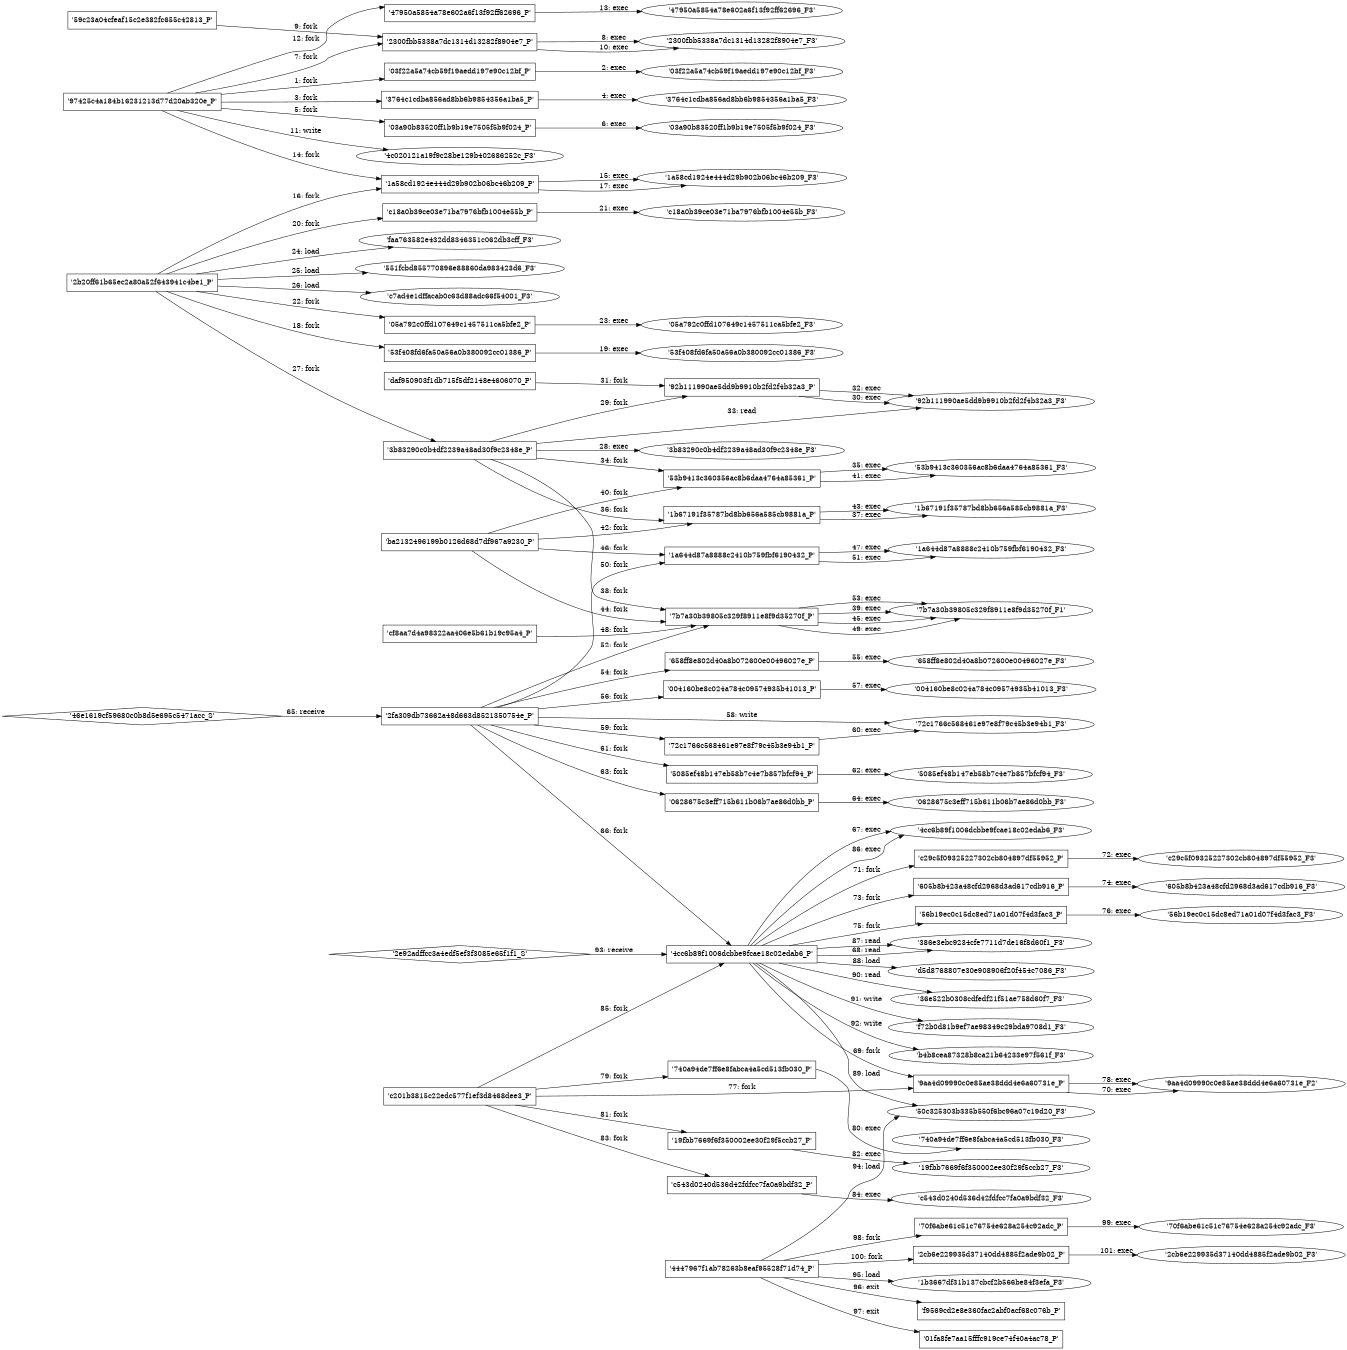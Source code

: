 digraph "D:\Learning\Paper\apt\基于CTI的攻击预警\Dataset\攻击图\ASGfromALLCTI\Hunting for LoLBins.dot" {
rankdir="LR"
size="9"
fixedsize="false"
splines="true"
nodesep=0.3
ranksep=0
fontsize=10
overlap="scalexy"
engine= "neato"
	"'97425c4a184b16231213d77d20ab320e_P'" [node_type=Process shape=box]
	"'03f22a5a74cb59f19aedd197e90c12bf_P'" [node_type=Process shape=box]
	"'97425c4a184b16231213d77d20ab320e_P'" -> "'03f22a5a74cb59f19aedd197e90c12bf_P'" [label="1: fork"]
	"'03f22a5a74cb59f19aedd197e90c12bf_P'" [node_type=Process shape=box]
	"'03f22a5a74cb59f19aedd197e90c12bf_F3'" [node_type=File shape=ellipse]
	"'03f22a5a74cb59f19aedd197e90c12bf_P'" -> "'03f22a5a74cb59f19aedd197e90c12bf_F3'" [label="2: exec"]
	"'97425c4a184b16231213d77d20ab320e_P'" [node_type=Process shape=box]
	"'3764c1cdba856ad8bb6b9854356a1ba5_P'" [node_type=Process shape=box]
	"'97425c4a184b16231213d77d20ab320e_P'" -> "'3764c1cdba856ad8bb6b9854356a1ba5_P'" [label="3: fork"]
	"'3764c1cdba856ad8bb6b9854356a1ba5_P'" [node_type=Process shape=box]
	"'3764c1cdba856ad8bb6b9854356a1ba5_F3'" [node_type=File shape=ellipse]
	"'3764c1cdba856ad8bb6b9854356a1ba5_P'" -> "'3764c1cdba856ad8bb6b9854356a1ba5_F3'" [label="4: exec"]
	"'97425c4a184b16231213d77d20ab320e_P'" [node_type=Process shape=box]
	"'03a90b83520ff1b9b19e7505f5b9f024_P'" [node_type=Process shape=box]
	"'97425c4a184b16231213d77d20ab320e_P'" -> "'03a90b83520ff1b9b19e7505f5b9f024_P'" [label="5: fork"]
	"'03a90b83520ff1b9b19e7505f5b9f024_P'" [node_type=Process shape=box]
	"'03a90b83520ff1b9b19e7505f5b9f024_F3'" [node_type=File shape=ellipse]
	"'03a90b83520ff1b9b19e7505f5b9f024_P'" -> "'03a90b83520ff1b9b19e7505f5b9f024_F3'" [label="6: exec"]
	"'97425c4a184b16231213d77d20ab320e_P'" [node_type=Process shape=box]
	"'2300fbb5338a7dc1314d13282f8904e7_P'" [node_type=Process shape=box]
	"'97425c4a184b16231213d77d20ab320e_P'" -> "'2300fbb5338a7dc1314d13282f8904e7_P'" [label="7: fork"]
	"'2300fbb5338a7dc1314d13282f8904e7_P'" [node_type=Process shape=box]
	"'2300fbb5338a7dc1314d13282f8904e7_F3'" [node_type=File shape=ellipse]
	"'2300fbb5338a7dc1314d13282f8904e7_P'" -> "'2300fbb5338a7dc1314d13282f8904e7_F3'" [label="8: exec"]
	"'59c23a04cfeaf15c2e382fc655c42813_P'" [node_type=Process shape=box]
	"'2300fbb5338a7dc1314d13282f8904e7_P'" [node_type=Process shape=box]
	"'59c23a04cfeaf15c2e382fc655c42813_P'" -> "'2300fbb5338a7dc1314d13282f8904e7_P'" [label="9: fork"]
	"'2300fbb5338a7dc1314d13282f8904e7_P'" [node_type=Process shape=box]
	"'2300fbb5338a7dc1314d13282f8904e7_F3'" [node_type=File shape=ellipse]
	"'2300fbb5338a7dc1314d13282f8904e7_P'" -> "'2300fbb5338a7dc1314d13282f8904e7_F3'" [label="10: exec"]
	"'4c020121a19f9c28be129b402686252c_F3'" [node_type=file shape=ellipse]
	"'97425c4a184b16231213d77d20ab320e_P'" [node_type=Process shape=box]
	"'97425c4a184b16231213d77d20ab320e_P'" -> "'4c020121a19f9c28be129b402686252c_F3'" [label="11: write"]
	"'97425c4a184b16231213d77d20ab320e_P'" [node_type=Process shape=box]
	"'47950a5854a78e602a6f13f92ff62696_P'" [node_type=Process shape=box]
	"'97425c4a184b16231213d77d20ab320e_P'" -> "'47950a5854a78e602a6f13f92ff62696_P'" [label="12: fork"]
	"'47950a5854a78e602a6f13f92ff62696_P'" [node_type=Process shape=box]
	"'47950a5854a78e602a6f13f92ff62696_F3'" [node_type=File shape=ellipse]
	"'47950a5854a78e602a6f13f92ff62696_P'" -> "'47950a5854a78e602a6f13f92ff62696_F3'" [label="13: exec"]
	"'97425c4a184b16231213d77d20ab320e_P'" [node_type=Process shape=box]
	"'1a58cd1924e444d29b902b06bc46b209_P'" [node_type=Process shape=box]
	"'97425c4a184b16231213d77d20ab320e_P'" -> "'1a58cd1924e444d29b902b06bc46b209_P'" [label="14: fork"]
	"'1a58cd1924e444d29b902b06bc46b209_P'" [node_type=Process shape=box]
	"'1a58cd1924e444d29b902b06bc46b209_F3'" [node_type=File shape=ellipse]
	"'1a58cd1924e444d29b902b06bc46b209_P'" -> "'1a58cd1924e444d29b902b06bc46b209_F3'" [label="15: exec"]
	"'2b20ff61b65ec2a80a52f643941c4be1_P'" [node_type=Process shape=box]
	"'1a58cd1924e444d29b902b06bc46b209_P'" [node_type=Process shape=box]
	"'2b20ff61b65ec2a80a52f643941c4be1_P'" -> "'1a58cd1924e444d29b902b06bc46b209_P'" [label="16: fork"]
	"'1a58cd1924e444d29b902b06bc46b209_P'" [node_type=Process shape=box]
	"'1a58cd1924e444d29b902b06bc46b209_F3'" [node_type=File shape=ellipse]
	"'1a58cd1924e444d29b902b06bc46b209_P'" -> "'1a58cd1924e444d29b902b06bc46b209_F3'" [label="17: exec"]
	"'2b20ff61b65ec2a80a52f643941c4be1_P'" [node_type=Process shape=box]
	"'53f408fd6fa50a56a0b380092cc01386_P'" [node_type=Process shape=box]
	"'2b20ff61b65ec2a80a52f643941c4be1_P'" -> "'53f408fd6fa50a56a0b380092cc01386_P'" [label="18: fork"]
	"'53f408fd6fa50a56a0b380092cc01386_P'" [node_type=Process shape=box]
	"'53f408fd6fa50a56a0b380092cc01386_F3'" [node_type=File shape=ellipse]
	"'53f408fd6fa50a56a0b380092cc01386_P'" -> "'53f408fd6fa50a56a0b380092cc01386_F3'" [label="19: exec"]
	"'2b20ff61b65ec2a80a52f643941c4be1_P'" [node_type=Process shape=box]
	"'c18a0b39ce03e71ba7976bfb1004e55b_P'" [node_type=Process shape=box]
	"'2b20ff61b65ec2a80a52f643941c4be1_P'" -> "'c18a0b39ce03e71ba7976bfb1004e55b_P'" [label="20: fork"]
	"'c18a0b39ce03e71ba7976bfb1004e55b_P'" [node_type=Process shape=box]
	"'c18a0b39ce03e71ba7976bfb1004e55b_F3'" [node_type=File shape=ellipse]
	"'c18a0b39ce03e71ba7976bfb1004e55b_P'" -> "'c18a0b39ce03e71ba7976bfb1004e55b_F3'" [label="21: exec"]
	"'2b20ff61b65ec2a80a52f643941c4be1_P'" [node_type=Process shape=box]
	"'05a792c0ffd107649c1457511ca5bfe2_P'" [node_type=Process shape=box]
	"'2b20ff61b65ec2a80a52f643941c4be1_P'" -> "'05a792c0ffd107649c1457511ca5bfe2_P'" [label="22: fork"]
	"'05a792c0ffd107649c1457511ca5bfe2_P'" [node_type=Process shape=box]
	"'05a792c0ffd107649c1457511ca5bfe2_F3'" [node_type=File shape=ellipse]
	"'05a792c0ffd107649c1457511ca5bfe2_P'" -> "'05a792c0ffd107649c1457511ca5bfe2_F3'" [label="23: exec"]
	"'faa763582e432dd8346351c062db3cff_F3'" [node_type=file shape=ellipse]
	"'2b20ff61b65ec2a80a52f643941c4be1_P'" [node_type=Process shape=box]
	"'2b20ff61b65ec2a80a52f643941c4be1_P'" -> "'faa763582e432dd8346351c062db3cff_F3'" [label="24: load"]
	"'551fcbd855770896e88860da983423d6_F3'" [node_type=file shape=ellipse]
	"'2b20ff61b65ec2a80a52f643941c4be1_P'" [node_type=Process shape=box]
	"'2b20ff61b65ec2a80a52f643941c4be1_P'" -> "'551fcbd855770896e88860da983423d6_F3'" [label="25: load"]
	"'c7ad4e1dffacab0c63d88adc66f54001_F3'" [node_type=file shape=ellipse]
	"'2b20ff61b65ec2a80a52f643941c4be1_P'" [node_type=Process shape=box]
	"'2b20ff61b65ec2a80a52f643941c4be1_P'" -> "'c7ad4e1dffacab0c63d88adc66f54001_F3'" [label="26: load"]
	"'2b20ff61b65ec2a80a52f643941c4be1_P'" [node_type=Process shape=box]
	"'3b83290c0b4df2239a48ad30f9c2348e_P'" [node_type=Process shape=box]
	"'2b20ff61b65ec2a80a52f643941c4be1_P'" -> "'3b83290c0b4df2239a48ad30f9c2348e_P'" [label="27: fork"]
	"'3b83290c0b4df2239a48ad30f9c2348e_P'" [node_type=Process shape=box]
	"'3b83290c0b4df2239a48ad30f9c2348e_F3'" [node_type=File shape=ellipse]
	"'3b83290c0b4df2239a48ad30f9c2348e_P'" -> "'3b83290c0b4df2239a48ad30f9c2348e_F3'" [label="28: exec"]
	"'3b83290c0b4df2239a48ad30f9c2348e_P'" [node_type=Process shape=box]
	"'92b111990ae5dd9b9910b2fd2f4b32a3_P'" [node_type=Process shape=box]
	"'3b83290c0b4df2239a48ad30f9c2348e_P'" -> "'92b111990ae5dd9b9910b2fd2f4b32a3_P'" [label="29: fork"]
	"'92b111990ae5dd9b9910b2fd2f4b32a3_P'" [node_type=Process shape=box]
	"'92b111990ae5dd9b9910b2fd2f4b32a3_F3'" [node_type=File shape=ellipse]
	"'92b111990ae5dd9b9910b2fd2f4b32a3_P'" -> "'92b111990ae5dd9b9910b2fd2f4b32a3_F3'" [label="30: exec"]
	"'daf950903f1db715f5df2148e4606070_P'" [node_type=Process shape=box]
	"'92b111990ae5dd9b9910b2fd2f4b32a3_P'" [node_type=Process shape=box]
	"'daf950903f1db715f5df2148e4606070_P'" -> "'92b111990ae5dd9b9910b2fd2f4b32a3_P'" [label="31: fork"]
	"'92b111990ae5dd9b9910b2fd2f4b32a3_P'" [node_type=Process shape=box]
	"'92b111990ae5dd9b9910b2fd2f4b32a3_F3'" [node_type=File shape=ellipse]
	"'92b111990ae5dd9b9910b2fd2f4b32a3_P'" -> "'92b111990ae5dd9b9910b2fd2f4b32a3_F3'" [label="32: exec"]
	"'92b111990ae5dd9b9910b2fd2f4b32a3_F3'" [node_type=file shape=ellipse]
	"'3b83290c0b4df2239a48ad30f9c2348e_P'" [node_type=Process shape=box]
	"'3b83290c0b4df2239a48ad30f9c2348e_P'" -> "'92b111990ae5dd9b9910b2fd2f4b32a3_F3'" [label="33: read"]
	"'3b83290c0b4df2239a48ad30f9c2348e_P'" [node_type=Process shape=box]
	"'53b9413c360356ac8b6daa4764a85361_P'" [node_type=Process shape=box]
	"'3b83290c0b4df2239a48ad30f9c2348e_P'" -> "'53b9413c360356ac8b6daa4764a85361_P'" [label="34: fork"]
	"'53b9413c360356ac8b6daa4764a85361_P'" [node_type=Process shape=box]
	"'53b9413c360356ac8b6daa4764a85361_F3'" [node_type=File shape=ellipse]
	"'53b9413c360356ac8b6daa4764a85361_P'" -> "'53b9413c360356ac8b6daa4764a85361_F3'" [label="35: exec"]
	"'3b83290c0b4df2239a48ad30f9c2348e_P'" [node_type=Process shape=box]
	"'1b67191f35787bd8bb656a585cb9881a_P'" [node_type=Process shape=box]
	"'3b83290c0b4df2239a48ad30f9c2348e_P'" -> "'1b67191f35787bd8bb656a585cb9881a_P'" [label="36: fork"]
	"'1b67191f35787bd8bb656a585cb9881a_P'" [node_type=Process shape=box]
	"'1b67191f35787bd8bb656a585cb9881a_F3'" [node_type=File shape=ellipse]
	"'1b67191f35787bd8bb656a585cb9881a_P'" -> "'1b67191f35787bd8bb656a585cb9881a_F3'" [label="37: exec"]
	"'3b83290c0b4df2239a48ad30f9c2348e_P'" [node_type=Process shape=box]
	"'7b7a30b39805c329f8911e8f9d35270f_P'" [node_type=Process shape=box]
	"'3b83290c0b4df2239a48ad30f9c2348e_P'" -> "'7b7a30b39805c329f8911e8f9d35270f_P'" [label="38: fork"]
	"'7b7a30b39805c329f8911e8f9d35270f_P'" [node_type=Process shape=box]
	"'7b7a30b39805c329f8911e8f9d35270f_F1'" [node_type=File shape=ellipse]
	"'7b7a30b39805c329f8911e8f9d35270f_P'" -> "'7b7a30b39805c329f8911e8f9d35270f_F1'" [label="39: exec"]
	"'ba2132496199b0126d68d7df967a9230_P'" [node_type=Process shape=box]
	"'53b9413c360356ac8b6daa4764a85361_P'" [node_type=Process shape=box]
	"'ba2132496199b0126d68d7df967a9230_P'" -> "'53b9413c360356ac8b6daa4764a85361_P'" [label="40: fork"]
	"'53b9413c360356ac8b6daa4764a85361_P'" [node_type=Process shape=box]
	"'53b9413c360356ac8b6daa4764a85361_F3'" [node_type=File shape=ellipse]
	"'53b9413c360356ac8b6daa4764a85361_P'" -> "'53b9413c360356ac8b6daa4764a85361_F3'" [label="41: exec"]
	"'ba2132496199b0126d68d7df967a9230_P'" [node_type=Process shape=box]
	"'1b67191f35787bd8bb656a585cb9881a_P'" [node_type=Process shape=box]
	"'ba2132496199b0126d68d7df967a9230_P'" -> "'1b67191f35787bd8bb656a585cb9881a_P'" [label="42: fork"]
	"'1b67191f35787bd8bb656a585cb9881a_P'" [node_type=Process shape=box]
	"'1b67191f35787bd8bb656a585cb9881a_F3'" [node_type=File shape=ellipse]
	"'1b67191f35787bd8bb656a585cb9881a_P'" -> "'1b67191f35787bd8bb656a585cb9881a_F3'" [label="43: exec"]
	"'ba2132496199b0126d68d7df967a9230_P'" [node_type=Process shape=box]
	"'7b7a30b39805c329f8911e8f9d35270f_P'" [node_type=Process shape=box]
	"'ba2132496199b0126d68d7df967a9230_P'" -> "'7b7a30b39805c329f8911e8f9d35270f_P'" [label="44: fork"]
	"'7b7a30b39805c329f8911e8f9d35270f_P'" [node_type=Process shape=box]
	"'7b7a30b39805c329f8911e8f9d35270f_F1'" [node_type=File shape=ellipse]
	"'7b7a30b39805c329f8911e8f9d35270f_P'" -> "'7b7a30b39805c329f8911e8f9d35270f_F1'" [label="45: exec"]
	"'ba2132496199b0126d68d7df967a9230_P'" [node_type=Process shape=box]
	"'1a644d87a8888c2410b759fbf6190432_P'" [node_type=Process shape=box]
	"'ba2132496199b0126d68d7df967a9230_P'" -> "'1a644d87a8888c2410b759fbf6190432_P'" [label="46: fork"]
	"'1a644d87a8888c2410b759fbf6190432_P'" [node_type=Process shape=box]
	"'1a644d87a8888c2410b759fbf6190432_F3'" [node_type=File shape=ellipse]
	"'1a644d87a8888c2410b759fbf6190432_P'" -> "'1a644d87a8888c2410b759fbf6190432_F3'" [label="47: exec"]
	"'cf8aa7d4a98322aa406e5b61b19c95a4_P'" [node_type=Process shape=box]
	"'7b7a30b39805c329f8911e8f9d35270f_P'" [node_type=Process shape=box]
	"'cf8aa7d4a98322aa406e5b61b19c95a4_P'" -> "'7b7a30b39805c329f8911e8f9d35270f_P'" [label="48: fork"]
	"'7b7a30b39805c329f8911e8f9d35270f_P'" [node_type=Process shape=box]
	"'7b7a30b39805c329f8911e8f9d35270f_F1'" [node_type=File shape=ellipse]
	"'7b7a30b39805c329f8911e8f9d35270f_P'" -> "'7b7a30b39805c329f8911e8f9d35270f_F1'" [label="49: exec"]
	"'2fa309db73662a48d663d8521350754e_P'" [node_type=Process shape=box]
	"'1a644d87a8888c2410b759fbf6190432_P'" [node_type=Process shape=box]
	"'2fa309db73662a48d663d8521350754e_P'" -> "'1a644d87a8888c2410b759fbf6190432_P'" [label="50: fork"]
	"'1a644d87a8888c2410b759fbf6190432_P'" [node_type=Process shape=box]
	"'1a644d87a8888c2410b759fbf6190432_F3'" [node_type=File shape=ellipse]
	"'1a644d87a8888c2410b759fbf6190432_P'" -> "'1a644d87a8888c2410b759fbf6190432_F3'" [label="51: exec"]
	"'2fa309db73662a48d663d8521350754e_P'" [node_type=Process shape=box]
	"'7b7a30b39805c329f8911e8f9d35270f_P'" [node_type=Process shape=box]
	"'2fa309db73662a48d663d8521350754e_P'" -> "'7b7a30b39805c329f8911e8f9d35270f_P'" [label="52: fork"]
	"'7b7a30b39805c329f8911e8f9d35270f_P'" [node_type=Process shape=box]
	"'7b7a30b39805c329f8911e8f9d35270f_F1'" [node_type=File shape=ellipse]
	"'7b7a30b39805c329f8911e8f9d35270f_P'" -> "'7b7a30b39805c329f8911e8f9d35270f_F1'" [label="53: exec"]
	"'2fa309db73662a48d663d8521350754e_P'" [node_type=Process shape=box]
	"'658ff8e802d40a8b072600e00496027e_P'" [node_type=Process shape=box]
	"'2fa309db73662a48d663d8521350754e_P'" -> "'658ff8e802d40a8b072600e00496027e_P'" [label="54: fork"]
	"'658ff8e802d40a8b072600e00496027e_P'" [node_type=Process shape=box]
	"'658ff8e802d40a8b072600e00496027e_F3'" [node_type=File shape=ellipse]
	"'658ff8e802d40a8b072600e00496027e_P'" -> "'658ff8e802d40a8b072600e00496027e_F3'" [label="55: exec"]
	"'2fa309db73662a48d663d8521350754e_P'" [node_type=Process shape=box]
	"'004160be8c024a784c09574935b41013_P'" [node_type=Process shape=box]
	"'2fa309db73662a48d663d8521350754e_P'" -> "'004160be8c024a784c09574935b41013_P'" [label="56: fork"]
	"'004160be8c024a784c09574935b41013_P'" [node_type=Process shape=box]
	"'004160be8c024a784c09574935b41013_F3'" [node_type=File shape=ellipse]
	"'004160be8c024a784c09574935b41013_P'" -> "'004160be8c024a784c09574935b41013_F3'" [label="57: exec"]
	"'72c1766c568461e97e8f79c45b3e94b1_F3'" [node_type=file shape=ellipse]
	"'2fa309db73662a48d663d8521350754e_P'" [node_type=Process shape=box]
	"'2fa309db73662a48d663d8521350754e_P'" -> "'72c1766c568461e97e8f79c45b3e94b1_F3'" [label="58: write"]
	"'2fa309db73662a48d663d8521350754e_P'" [node_type=Process shape=box]
	"'72c1766c568461e97e8f79c45b3e94b1_P'" [node_type=Process shape=box]
	"'2fa309db73662a48d663d8521350754e_P'" -> "'72c1766c568461e97e8f79c45b3e94b1_P'" [label="59: fork"]
	"'72c1766c568461e97e8f79c45b3e94b1_P'" [node_type=Process shape=box]
	"'72c1766c568461e97e8f79c45b3e94b1_F3'" [node_type=File shape=ellipse]
	"'72c1766c568461e97e8f79c45b3e94b1_P'" -> "'72c1766c568461e97e8f79c45b3e94b1_F3'" [label="60: exec"]
	"'2fa309db73662a48d663d8521350754e_P'" [node_type=Process shape=box]
	"'5085ef48b147eb58b7c4e7b857bfcf94_P'" [node_type=Process shape=box]
	"'2fa309db73662a48d663d8521350754e_P'" -> "'5085ef48b147eb58b7c4e7b857bfcf94_P'" [label="61: fork"]
	"'5085ef48b147eb58b7c4e7b857bfcf94_P'" [node_type=Process shape=box]
	"'5085ef48b147eb58b7c4e7b857bfcf94_F3'" [node_type=File shape=ellipse]
	"'5085ef48b147eb58b7c4e7b857bfcf94_P'" -> "'5085ef48b147eb58b7c4e7b857bfcf94_F3'" [label="62: exec"]
	"'2fa309db73662a48d663d8521350754e_P'" [node_type=Process shape=box]
	"'0628675c3eff715b611b06b7ae86d0bb_P'" [node_type=Process shape=box]
	"'2fa309db73662a48d663d8521350754e_P'" -> "'0628675c3eff715b611b06b7ae86d0bb_P'" [label="63: fork"]
	"'0628675c3eff715b611b06b7ae86d0bb_P'" [node_type=Process shape=box]
	"'0628675c3eff715b611b06b7ae86d0bb_F3'" [node_type=File shape=ellipse]
	"'0628675c3eff715b611b06b7ae86d0bb_P'" -> "'0628675c3eff715b611b06b7ae86d0bb_F3'" [label="64: exec"]
	"'2fa309db73662a48d663d8521350754e_P'" [node_type=Process shape=box]
	"'46e1619cf59680c0b8d5e695c5471acc_S'" [node_type=Socket shape=diamond]
	"'46e1619cf59680c0b8d5e695c5471acc_S'" -> "'2fa309db73662a48d663d8521350754e_P'" [label="65: receive"]
	"'2fa309db73662a48d663d8521350754e_P'" [node_type=Process shape=box]
	"'4cc6b89f1006dcbbe9fcae18c02edab6_P'" [node_type=Process shape=box]
	"'2fa309db73662a48d663d8521350754e_P'" -> "'4cc6b89f1006dcbbe9fcae18c02edab6_P'" [label="66: fork"]
	"'4cc6b89f1006dcbbe9fcae18c02edab6_P'" [node_type=Process shape=box]
	"'4cc6b89f1006dcbbe9fcae18c02edab6_F3'" [node_type=File shape=ellipse]
	"'4cc6b89f1006dcbbe9fcae18c02edab6_P'" -> "'4cc6b89f1006dcbbe9fcae18c02edab6_F3'" [label="67: exec"]
	"'386e3ebc9234cfe7711d7de16f8d60f1_F3'" [node_type=file shape=ellipse]
	"'4cc6b89f1006dcbbe9fcae18c02edab6_P'" [node_type=Process shape=box]
	"'4cc6b89f1006dcbbe9fcae18c02edab6_P'" -> "'386e3ebc9234cfe7711d7de16f8d60f1_F3'" [label="68: read"]
	"'4cc6b89f1006dcbbe9fcae18c02edab6_P'" [node_type=Process shape=box]
	"'9aa4d09990c0e85ae38ddd4e6a60731e_P'" [node_type=Process shape=box]
	"'4cc6b89f1006dcbbe9fcae18c02edab6_P'" -> "'9aa4d09990c0e85ae38ddd4e6a60731e_P'" [label="69: fork"]
	"'9aa4d09990c0e85ae38ddd4e6a60731e_P'" [node_type=Process shape=box]
	"'9aa4d09990c0e85ae38ddd4e6a60731e_F2'" [node_type=File shape=ellipse]
	"'9aa4d09990c0e85ae38ddd4e6a60731e_P'" -> "'9aa4d09990c0e85ae38ddd4e6a60731e_F2'" [label="70: exec"]
	"'4cc6b89f1006dcbbe9fcae18c02edab6_P'" [node_type=Process shape=box]
	"'c29c5f09325227302cb804897df55952_P'" [node_type=Process shape=box]
	"'4cc6b89f1006dcbbe9fcae18c02edab6_P'" -> "'c29c5f09325227302cb804897df55952_P'" [label="71: fork"]
	"'c29c5f09325227302cb804897df55952_P'" [node_type=Process shape=box]
	"'c29c5f09325227302cb804897df55952_F3'" [node_type=File shape=ellipse]
	"'c29c5f09325227302cb804897df55952_P'" -> "'c29c5f09325227302cb804897df55952_F3'" [label="72: exec"]
	"'4cc6b89f1006dcbbe9fcae18c02edab6_P'" [node_type=Process shape=box]
	"'605b8b423a48cfd2968d3ad617cdb916_P'" [node_type=Process shape=box]
	"'4cc6b89f1006dcbbe9fcae18c02edab6_P'" -> "'605b8b423a48cfd2968d3ad617cdb916_P'" [label="73: fork"]
	"'605b8b423a48cfd2968d3ad617cdb916_P'" [node_type=Process shape=box]
	"'605b8b423a48cfd2968d3ad617cdb916_F3'" [node_type=File shape=ellipse]
	"'605b8b423a48cfd2968d3ad617cdb916_P'" -> "'605b8b423a48cfd2968d3ad617cdb916_F3'" [label="74: exec"]
	"'4cc6b89f1006dcbbe9fcae18c02edab6_P'" [node_type=Process shape=box]
	"'56b19ec0c15dc8ed71a01d07f4d3fac3_P'" [node_type=Process shape=box]
	"'4cc6b89f1006dcbbe9fcae18c02edab6_P'" -> "'56b19ec0c15dc8ed71a01d07f4d3fac3_P'" [label="75: fork"]
	"'56b19ec0c15dc8ed71a01d07f4d3fac3_P'" [node_type=Process shape=box]
	"'56b19ec0c15dc8ed71a01d07f4d3fac3_F3'" [node_type=File shape=ellipse]
	"'56b19ec0c15dc8ed71a01d07f4d3fac3_P'" -> "'56b19ec0c15dc8ed71a01d07f4d3fac3_F3'" [label="76: exec"]
	"'c201b3815c22edc577f1ef3d8468dee3_P'" [node_type=Process shape=box]
	"'9aa4d09990c0e85ae38ddd4e6a60731e_P'" [node_type=Process shape=box]
	"'c201b3815c22edc577f1ef3d8468dee3_P'" -> "'9aa4d09990c0e85ae38ddd4e6a60731e_P'" [label="77: fork"]
	"'9aa4d09990c0e85ae38ddd4e6a60731e_P'" [node_type=Process shape=box]
	"'9aa4d09990c0e85ae38ddd4e6a60731e_F2'" [node_type=File shape=ellipse]
	"'9aa4d09990c0e85ae38ddd4e6a60731e_P'" -> "'9aa4d09990c0e85ae38ddd4e6a60731e_F2'" [label="78: exec"]
	"'c201b3815c22edc577f1ef3d8468dee3_P'" [node_type=Process shape=box]
	"'740a94de7ff6e8fabca4a5cd513fb030_P'" [node_type=Process shape=box]
	"'c201b3815c22edc577f1ef3d8468dee3_P'" -> "'740a94de7ff6e8fabca4a5cd513fb030_P'" [label="79: fork"]
	"'740a94de7ff6e8fabca4a5cd513fb030_P'" [node_type=Process shape=box]
	"'740a94de7ff6e8fabca4a5cd513fb030_F3'" [node_type=File shape=ellipse]
	"'740a94de7ff6e8fabca4a5cd513fb030_P'" -> "'740a94de7ff6e8fabca4a5cd513fb030_F3'" [label="80: exec"]
	"'c201b3815c22edc577f1ef3d8468dee3_P'" [node_type=Process shape=box]
	"'19fbb7669f6f350002ee30f29f5ccb27_P'" [node_type=Process shape=box]
	"'c201b3815c22edc577f1ef3d8468dee3_P'" -> "'19fbb7669f6f350002ee30f29f5ccb27_P'" [label="81: fork"]
	"'19fbb7669f6f350002ee30f29f5ccb27_P'" [node_type=Process shape=box]
	"'19fbb7669f6f350002ee30f29f5ccb27_F3'" [node_type=File shape=ellipse]
	"'19fbb7669f6f350002ee30f29f5ccb27_P'" -> "'19fbb7669f6f350002ee30f29f5ccb27_F3'" [label="82: exec"]
	"'c201b3815c22edc577f1ef3d8468dee3_P'" [node_type=Process shape=box]
	"'c543d0240d536d42fdfcc7fa0a9bdf32_P'" [node_type=Process shape=box]
	"'c201b3815c22edc577f1ef3d8468dee3_P'" -> "'c543d0240d536d42fdfcc7fa0a9bdf32_P'" [label="83: fork"]
	"'c543d0240d536d42fdfcc7fa0a9bdf32_P'" [node_type=Process shape=box]
	"'c543d0240d536d42fdfcc7fa0a9bdf32_F3'" [node_type=File shape=ellipse]
	"'c543d0240d536d42fdfcc7fa0a9bdf32_P'" -> "'c543d0240d536d42fdfcc7fa0a9bdf32_F3'" [label="84: exec"]
	"'c201b3815c22edc577f1ef3d8468dee3_P'" [node_type=Process shape=box]
	"'4cc6b89f1006dcbbe9fcae18c02edab6_P'" [node_type=Process shape=box]
	"'c201b3815c22edc577f1ef3d8468dee3_P'" -> "'4cc6b89f1006dcbbe9fcae18c02edab6_P'" [label="85: fork"]
	"'4cc6b89f1006dcbbe9fcae18c02edab6_P'" [node_type=Process shape=box]
	"'4cc6b89f1006dcbbe9fcae18c02edab6_F3'" [node_type=File shape=ellipse]
	"'4cc6b89f1006dcbbe9fcae18c02edab6_P'" -> "'4cc6b89f1006dcbbe9fcae18c02edab6_F3'" [label="86: exec"]
	"'386e3ebc9234cfe7711d7de16f8d60f1_F3'" [node_type=file shape=ellipse]
	"'4cc6b89f1006dcbbe9fcae18c02edab6_P'" [node_type=Process shape=box]
	"'4cc6b89f1006dcbbe9fcae18c02edab6_P'" -> "'386e3ebc9234cfe7711d7de16f8d60f1_F3'" [label="87: read"]
	"'d5d8768807e30e908906f20f454c7086_F3'" [node_type=file shape=ellipse]
	"'4cc6b89f1006dcbbe9fcae18c02edab6_P'" [node_type=Process shape=box]
	"'4cc6b89f1006dcbbe9fcae18c02edab6_P'" -> "'d5d8768807e30e908906f20f454c7086_F3'" [label="88: load"]
	"'50c325303b335b550f6bc96a07c19d20_F3'" [node_type=file shape=ellipse]
	"'4cc6b89f1006dcbbe9fcae18c02edab6_P'" [node_type=Process shape=box]
	"'4cc6b89f1006dcbbe9fcae18c02edab6_P'" -> "'50c325303b335b550f6bc96a07c19d20_F3'" [label="89: load"]
	"'36e522b0308cdfedf21f51ae758d60f7_F3'" [node_type=file shape=ellipse]
	"'4cc6b89f1006dcbbe9fcae18c02edab6_P'" [node_type=Process shape=box]
	"'4cc6b89f1006dcbbe9fcae18c02edab6_P'" -> "'36e522b0308cdfedf21f51ae758d60f7_F3'" [label="90: read"]
	"'f72b0d81b9ef7ae98349c29bda9708d1_F3'" [node_type=file shape=ellipse]
	"'4cc6b89f1006dcbbe9fcae18c02edab6_P'" [node_type=Process shape=box]
	"'4cc6b89f1006dcbbe9fcae18c02edab6_P'" -> "'f72b0d81b9ef7ae98349c29bda9708d1_F3'" [label="91: write"]
	"'b4b8cea87328b8ca21b64233e97f561f_F3'" [node_type=file shape=ellipse]
	"'4cc6b89f1006dcbbe9fcae18c02edab6_P'" [node_type=Process shape=box]
	"'4cc6b89f1006dcbbe9fcae18c02edab6_P'" -> "'b4b8cea87328b8ca21b64233e97f561f_F3'" [label="92: write"]
	"'4cc6b89f1006dcbbe9fcae18c02edab6_P'" [node_type=Process shape=box]
	"'2e92adffcc3a4edf5ef3f3085e65f1f1_S'" [node_type=Socket shape=diamond]
	"'2e92adffcc3a4edf5ef3f3085e65f1f1_S'" -> "'4cc6b89f1006dcbbe9fcae18c02edab6_P'" [label="93: receive"]
	"'50c325303b335b550f6bc96a07c19d20_F3'" [node_type=file shape=ellipse]
	"'4447967f1ab78263b8eaf95528f71d74_P'" [node_type=Process shape=box]
	"'4447967f1ab78263b8eaf95528f71d74_P'" -> "'50c325303b335b550f6bc96a07c19d20_F3'" [label="94: load"]
	"'1b3667df31b137cbcf2b566be84f3efa_F3'" [node_type=file shape=ellipse]
	"'4447967f1ab78263b8eaf95528f71d74_P'" [node_type=Process shape=box]
	"'4447967f1ab78263b8eaf95528f71d74_P'" -> "'1b3667df31b137cbcf2b566be84f3efa_F3'" [label="95: load"]
	"'4447967f1ab78263b8eaf95528f71d74_P'" [node_type=Process shape=box]
	"'f9569cd2e8e360fac2abf0acf68c076b_P'" [node_type=Process shape=box]
	"'4447967f1ab78263b8eaf95528f71d74_P'" -> "'f9569cd2e8e360fac2abf0acf68c076b_P'" [label="96: exit"]
	"'4447967f1ab78263b8eaf95528f71d74_P'" [node_type=Process shape=box]
	"'01fa8fe7aa15fffc919ce74f40a4ac78_P'" [node_type=Process shape=box]
	"'4447967f1ab78263b8eaf95528f71d74_P'" -> "'01fa8fe7aa15fffc919ce74f40a4ac78_P'" [label="97: exit"]
	"'4447967f1ab78263b8eaf95528f71d74_P'" [node_type=Process shape=box]
	"'70f6abe61c51c76754e628a254c92adc_P'" [node_type=Process shape=box]
	"'4447967f1ab78263b8eaf95528f71d74_P'" -> "'70f6abe61c51c76754e628a254c92adc_P'" [label="98: fork"]
	"'70f6abe61c51c76754e628a254c92adc_P'" [node_type=Process shape=box]
	"'70f6abe61c51c76754e628a254c92adc_F3'" [node_type=File shape=ellipse]
	"'70f6abe61c51c76754e628a254c92adc_P'" -> "'70f6abe61c51c76754e628a254c92adc_F3'" [label="99: exec"]
	"'4447967f1ab78263b8eaf95528f71d74_P'" [node_type=Process shape=box]
	"'2cb6e229935d37140dd4885f2ade9b02_P'" [node_type=Process shape=box]
	"'4447967f1ab78263b8eaf95528f71d74_P'" -> "'2cb6e229935d37140dd4885f2ade9b02_P'" [label="100: fork"]
	"'2cb6e229935d37140dd4885f2ade9b02_P'" [node_type=Process shape=box]
	"'2cb6e229935d37140dd4885f2ade9b02_F3'" [node_type=File shape=ellipse]
	"'2cb6e229935d37140dd4885f2ade9b02_P'" -> "'2cb6e229935d37140dd4885f2ade9b02_F3'" [label="101: exec"]
}
